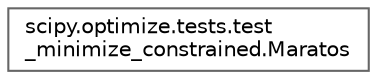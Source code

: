 digraph "Graphical Class Hierarchy"
{
 // LATEX_PDF_SIZE
  bgcolor="transparent";
  edge [fontname=Helvetica,fontsize=10,labelfontname=Helvetica,labelfontsize=10];
  node [fontname=Helvetica,fontsize=10,shape=box,height=0.2,width=0.4];
  rankdir="LR";
  Node0 [id="Node000000",label="scipy.optimize.tests.test\l_minimize_constrained.Maratos",height=0.2,width=0.4,color="grey40", fillcolor="white", style="filled",URL="$d9/d65/classscipy_1_1optimize_1_1tests_1_1test__minimize__constrained_1_1Maratos.html",tooltip=" "];
}

